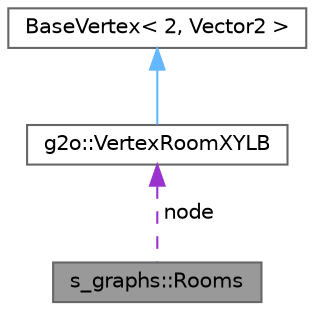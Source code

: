 digraph "s_graphs::Rooms"
{
 // LATEX_PDF_SIZE
  bgcolor="transparent";
  edge [fontname=Helvetica,fontsize=10,labelfontname=Helvetica,labelfontsize=10];
  node [fontname=Helvetica,fontsize=10,shape=box,height=0.2,width=0.4];
  Node1 [label="s_graphs::Rooms",height=0.2,width=0.4,color="gray40", fillcolor="grey60", style="filled", fontcolor="black",tooltip=" "];
  Node2 -> Node1 [dir="back",color="darkorchid3",style="dashed",label=" node" ];
  Node2 [label="g2o::VertexRoomXYLB",height=0.2,width=0.4,color="gray40", fillcolor="white", style="filled",URL="$classg2o_1_1VertexRoomXYLB.html",tooltip=" "];
  Node3 -> Node2 [dir="back",color="steelblue1",style="solid"];
  Node3 [label="BaseVertex\< 2, Vector2 \>",height=0.2,width=0.4,color="gray40", fillcolor="white", style="filled",tooltip=" "];
}
